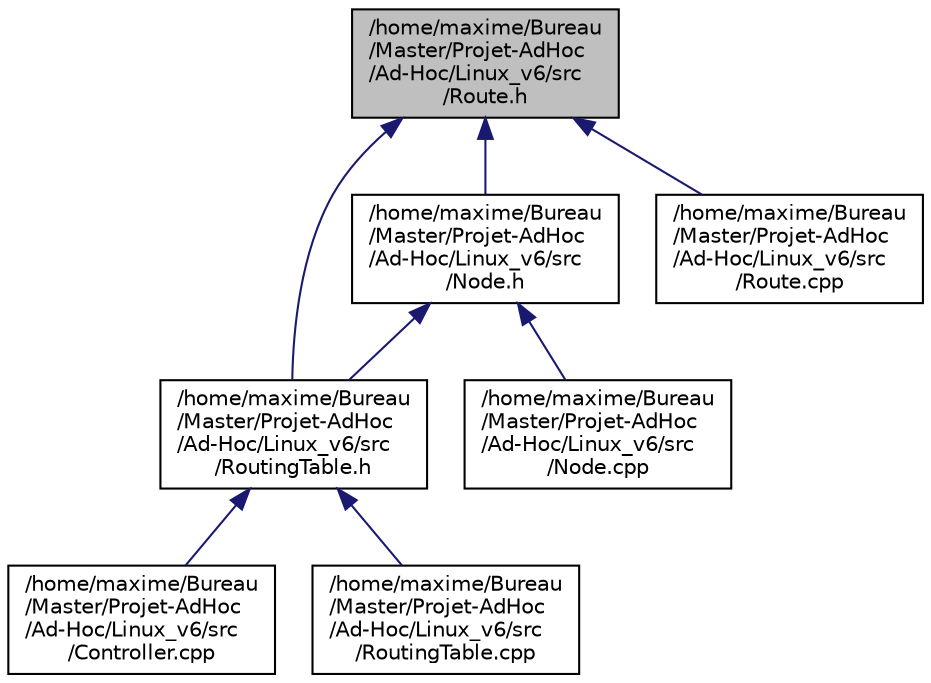 digraph "/home/maxime/Bureau/Master/Projet-AdHoc/Ad-Hoc/Linux_v6/src/Route.h"
{
  edge [fontname="Helvetica",fontsize="10",labelfontname="Helvetica",labelfontsize="10"];
  node [fontname="Helvetica",fontsize="10",shape=record];
  Node1 [label="/home/maxime/Bureau\l/Master/Projet-AdHoc\l/Ad-Hoc/Linux_v6/src\l/Route.h",height=0.2,width=0.4,color="black", fillcolor="grey75", style="filled" fontcolor="black"];
  Node1 -> Node2 [dir="back",color="midnightblue",fontsize="10",style="solid",fontname="Helvetica"];
  Node2 [label="/home/maxime/Bureau\l/Master/Projet-AdHoc\l/Ad-Hoc/Linux_v6/src\l/RoutingTable.h",height=0.2,width=0.4,color="black", fillcolor="white", style="filled",URL="$_routing_table_8h.html"];
  Node2 -> Node3 [dir="back",color="midnightblue",fontsize="10",style="solid",fontname="Helvetica"];
  Node3 [label="/home/maxime/Bureau\l/Master/Projet-AdHoc\l/Ad-Hoc/Linux_v6/src\l/Controller.cpp",height=0.2,width=0.4,color="black", fillcolor="white", style="filled",URL="$_controller_8cpp.html",tooltip="Main class create Node, Listener, RoutingTable, Destination. "];
  Node2 -> Node4 [dir="back",color="midnightblue",fontsize="10",style="solid",fontname="Helvetica"];
  Node4 [label="/home/maxime/Bureau\l/Master/Projet-AdHoc\l/Ad-Hoc/Linux_v6/src\l/RoutingTable.cpp",height=0.2,width=0.4,color="black", fillcolor="white", style="filled",URL="$_routing_table_8cpp.html"];
  Node1 -> Node5 [dir="back",color="midnightblue",fontsize="10",style="solid",fontname="Helvetica"];
  Node5 [label="/home/maxime/Bureau\l/Master/Projet-AdHoc\l/Ad-Hoc/Linux_v6/src\l/Node.h",height=0.2,width=0.4,color="black", fillcolor="white", style="filled",URL="$_node_8h.html"];
  Node5 -> Node2 [dir="back",color="midnightblue",fontsize="10",style="solid",fontname="Helvetica"];
  Node5 -> Node6 [dir="back",color="midnightblue",fontsize="10",style="solid",fontname="Helvetica"];
  Node6 [label="/home/maxime/Bureau\l/Master/Projet-AdHoc\l/Ad-Hoc/Linux_v6/src\l/Node.cpp",height=0.2,width=0.4,color="black", fillcolor="white", style="filled",URL="$_node_8cpp.html"];
  Node1 -> Node7 [dir="back",color="midnightblue",fontsize="10",style="solid",fontname="Helvetica"];
  Node7 [label="/home/maxime/Bureau\l/Master/Projet-AdHoc\l/Ad-Hoc/Linux_v6/src\l/Route.cpp",height=0.2,width=0.4,color="black", fillcolor="white", style="filled",URL="$_route_8cpp.html"];
}
